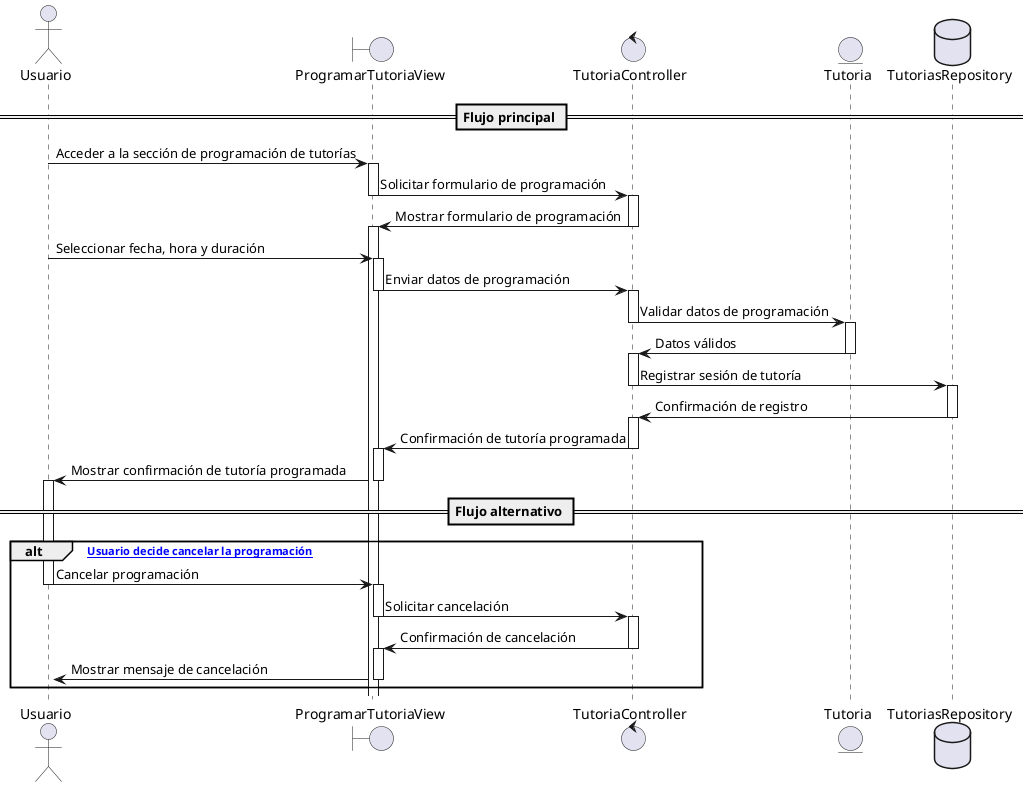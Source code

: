 @startuml
actor Usuario
boundary "ProgramarTutoriaView" as View
control "TutoriaController" as Controller
entity "Tutoria" as Tutoria
database "TutoriasRepository" as Repository

== Flujo principal ==
Usuario -> View --++: Acceder a la sección de programación de tutorías
View -> Controller --++: Solicitar formulario de programación
Controller -> View --++: Mostrar formulario de programación
Usuario -> View --++: Seleccionar fecha, hora y duración
View -> Controller --++: Enviar datos de programación
Controller -> Tutoria --++: Validar datos de programación
Tutoria -> Controller --++: Datos válidos
Controller -> Repository --++: Registrar sesión de tutoría
Repository -> Controller --++: Confirmación de registro
Controller -> View --++: Confirmación de tutoría programada
View -> Usuario --++: Mostrar confirmación de tutoría programada

== Flujo alternativo ==
alt [U Usuario decide cancelar la programación]
    Usuario -> View --++: Cancelar programación
    View -> Controller --++: Solicitar cancelación
    Controller -> View --++: Confirmación de cancelación
    View -> Usuario --++: Mostrar mensaje de cancelación
end
@enduml
